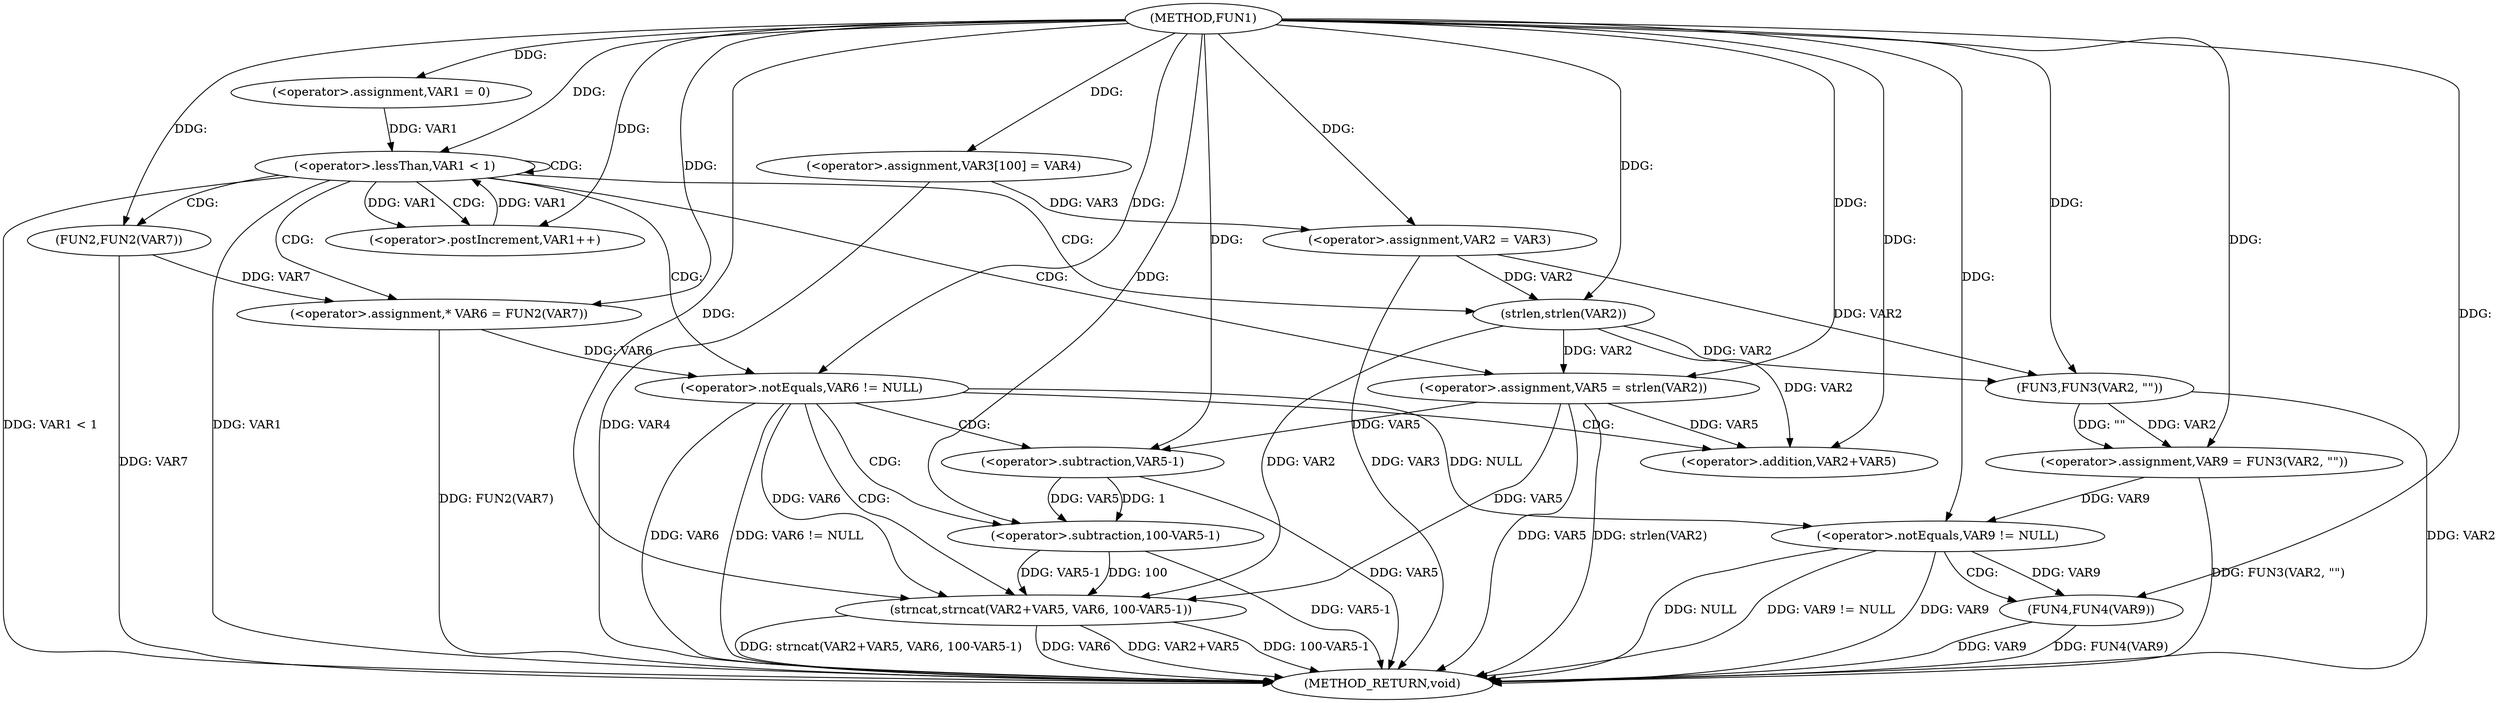 digraph FUN1 {  
"1000100" [label = "(METHOD,FUN1)" ]
"1000161" [label = "(METHOD_RETURN,void)" ]
"1000105" [label = "(<operator>.assignment,VAR3[100] = VAR4)" ]
"1000108" [label = "(<operator>.assignment,VAR2 = VAR3)" ]
"1000112" [label = "(<operator>.assignment,VAR1 = 0)" ]
"1000115" [label = "(<operator>.lessThan,VAR1 < 1)" ]
"1000118" [label = "(<operator>.postIncrement,VAR1++)" ]
"1000123" [label = "(<operator>.assignment,VAR5 = strlen(VAR2))" ]
"1000125" [label = "(strlen,strlen(VAR2))" ]
"1000128" [label = "(<operator>.assignment,* VAR6 = FUN2(VAR7))" ]
"1000130" [label = "(FUN2,FUN2(VAR7))" ]
"1000133" [label = "(<operator>.notEquals,VAR6 != NULL)" ]
"1000137" [label = "(strncat,strncat(VAR2+VAR5, VAR6, 100-VAR5-1))" ]
"1000138" [label = "(<operator>.addition,VAR2+VAR5)" ]
"1000142" [label = "(<operator>.subtraction,100-VAR5-1)" ]
"1000144" [label = "(<operator>.subtraction,VAR5-1)" ]
"1000149" [label = "(<operator>.assignment,VAR9 = FUN3(VAR2, \"\"))" ]
"1000151" [label = "(FUN3,FUN3(VAR2, \"\"))" ]
"1000155" [label = "(<operator>.notEquals,VAR9 != NULL)" ]
"1000159" [label = "(FUN4,FUN4(VAR9))" ]
  "1000159" -> "1000161"  [ label = "DDG: FUN4(VAR9)"] 
  "1000128" -> "1000161"  [ label = "DDG: FUN2(VAR7)"] 
  "1000137" -> "1000161"  [ label = "DDG: 100-VAR5-1"] 
  "1000123" -> "1000161"  [ label = "DDG: strlen(VAR2)"] 
  "1000155" -> "1000161"  [ label = "DDG: NULL"] 
  "1000159" -> "1000161"  [ label = "DDG: VAR9"] 
  "1000151" -> "1000161"  [ label = "DDG: VAR2"] 
  "1000115" -> "1000161"  [ label = "DDG: VAR1 < 1"] 
  "1000108" -> "1000161"  [ label = "DDG: VAR3"] 
  "1000144" -> "1000161"  [ label = "DDG: VAR5"] 
  "1000115" -> "1000161"  [ label = "DDG: VAR1"] 
  "1000137" -> "1000161"  [ label = "DDG: strncat(VAR2+VAR5, VAR6, 100-VAR5-1)"] 
  "1000105" -> "1000161"  [ label = "DDG: VAR4"] 
  "1000149" -> "1000161"  [ label = "DDG: FUN3(VAR2, \"\")"] 
  "1000137" -> "1000161"  [ label = "DDG: VAR6"] 
  "1000155" -> "1000161"  [ label = "DDG: VAR9 != NULL"] 
  "1000142" -> "1000161"  [ label = "DDG: VAR5-1"] 
  "1000133" -> "1000161"  [ label = "DDG: VAR6"] 
  "1000133" -> "1000161"  [ label = "DDG: VAR6 != NULL"] 
  "1000137" -> "1000161"  [ label = "DDG: VAR2+VAR5"] 
  "1000155" -> "1000161"  [ label = "DDG: VAR9"] 
  "1000130" -> "1000161"  [ label = "DDG: VAR7"] 
  "1000123" -> "1000161"  [ label = "DDG: VAR5"] 
  "1000100" -> "1000105"  [ label = "DDG: "] 
  "1000105" -> "1000108"  [ label = "DDG: VAR3"] 
  "1000100" -> "1000108"  [ label = "DDG: "] 
  "1000100" -> "1000112"  [ label = "DDG: "] 
  "1000112" -> "1000115"  [ label = "DDG: VAR1"] 
  "1000118" -> "1000115"  [ label = "DDG: VAR1"] 
  "1000100" -> "1000115"  [ label = "DDG: "] 
  "1000115" -> "1000118"  [ label = "DDG: VAR1"] 
  "1000100" -> "1000118"  [ label = "DDG: "] 
  "1000125" -> "1000123"  [ label = "DDG: VAR2"] 
  "1000100" -> "1000123"  [ label = "DDG: "] 
  "1000108" -> "1000125"  [ label = "DDG: VAR2"] 
  "1000100" -> "1000125"  [ label = "DDG: "] 
  "1000130" -> "1000128"  [ label = "DDG: VAR7"] 
  "1000100" -> "1000128"  [ label = "DDG: "] 
  "1000100" -> "1000130"  [ label = "DDG: "] 
  "1000128" -> "1000133"  [ label = "DDG: VAR6"] 
  "1000100" -> "1000133"  [ label = "DDG: "] 
  "1000125" -> "1000137"  [ label = "DDG: VAR2"] 
  "1000100" -> "1000137"  [ label = "DDG: "] 
  "1000123" -> "1000137"  [ label = "DDG: VAR5"] 
  "1000125" -> "1000138"  [ label = "DDG: VAR2"] 
  "1000100" -> "1000138"  [ label = "DDG: "] 
  "1000123" -> "1000138"  [ label = "DDG: VAR5"] 
  "1000133" -> "1000137"  [ label = "DDG: VAR6"] 
  "1000142" -> "1000137"  [ label = "DDG: 100"] 
  "1000142" -> "1000137"  [ label = "DDG: VAR5-1"] 
  "1000100" -> "1000142"  [ label = "DDG: "] 
  "1000144" -> "1000142"  [ label = "DDG: VAR5"] 
  "1000144" -> "1000142"  [ label = "DDG: 1"] 
  "1000100" -> "1000144"  [ label = "DDG: "] 
  "1000123" -> "1000144"  [ label = "DDG: VAR5"] 
  "1000151" -> "1000149"  [ label = "DDG: VAR2"] 
  "1000151" -> "1000149"  [ label = "DDG: \"\""] 
  "1000100" -> "1000149"  [ label = "DDG: "] 
  "1000125" -> "1000151"  [ label = "DDG: VAR2"] 
  "1000108" -> "1000151"  [ label = "DDG: VAR2"] 
  "1000100" -> "1000151"  [ label = "DDG: "] 
  "1000149" -> "1000155"  [ label = "DDG: VAR9"] 
  "1000100" -> "1000155"  [ label = "DDG: "] 
  "1000133" -> "1000155"  [ label = "DDG: NULL"] 
  "1000155" -> "1000159"  [ label = "DDG: VAR9"] 
  "1000100" -> "1000159"  [ label = "DDG: "] 
  "1000115" -> "1000125"  [ label = "CDG: "] 
  "1000115" -> "1000128"  [ label = "CDG: "] 
  "1000115" -> "1000123"  [ label = "CDG: "] 
  "1000115" -> "1000130"  [ label = "CDG: "] 
  "1000115" -> "1000115"  [ label = "CDG: "] 
  "1000115" -> "1000133"  [ label = "CDG: "] 
  "1000115" -> "1000118"  [ label = "CDG: "] 
  "1000133" -> "1000142"  [ label = "CDG: "] 
  "1000133" -> "1000137"  [ label = "CDG: "] 
  "1000133" -> "1000144"  [ label = "CDG: "] 
  "1000133" -> "1000138"  [ label = "CDG: "] 
  "1000155" -> "1000159"  [ label = "CDG: "] 
}
